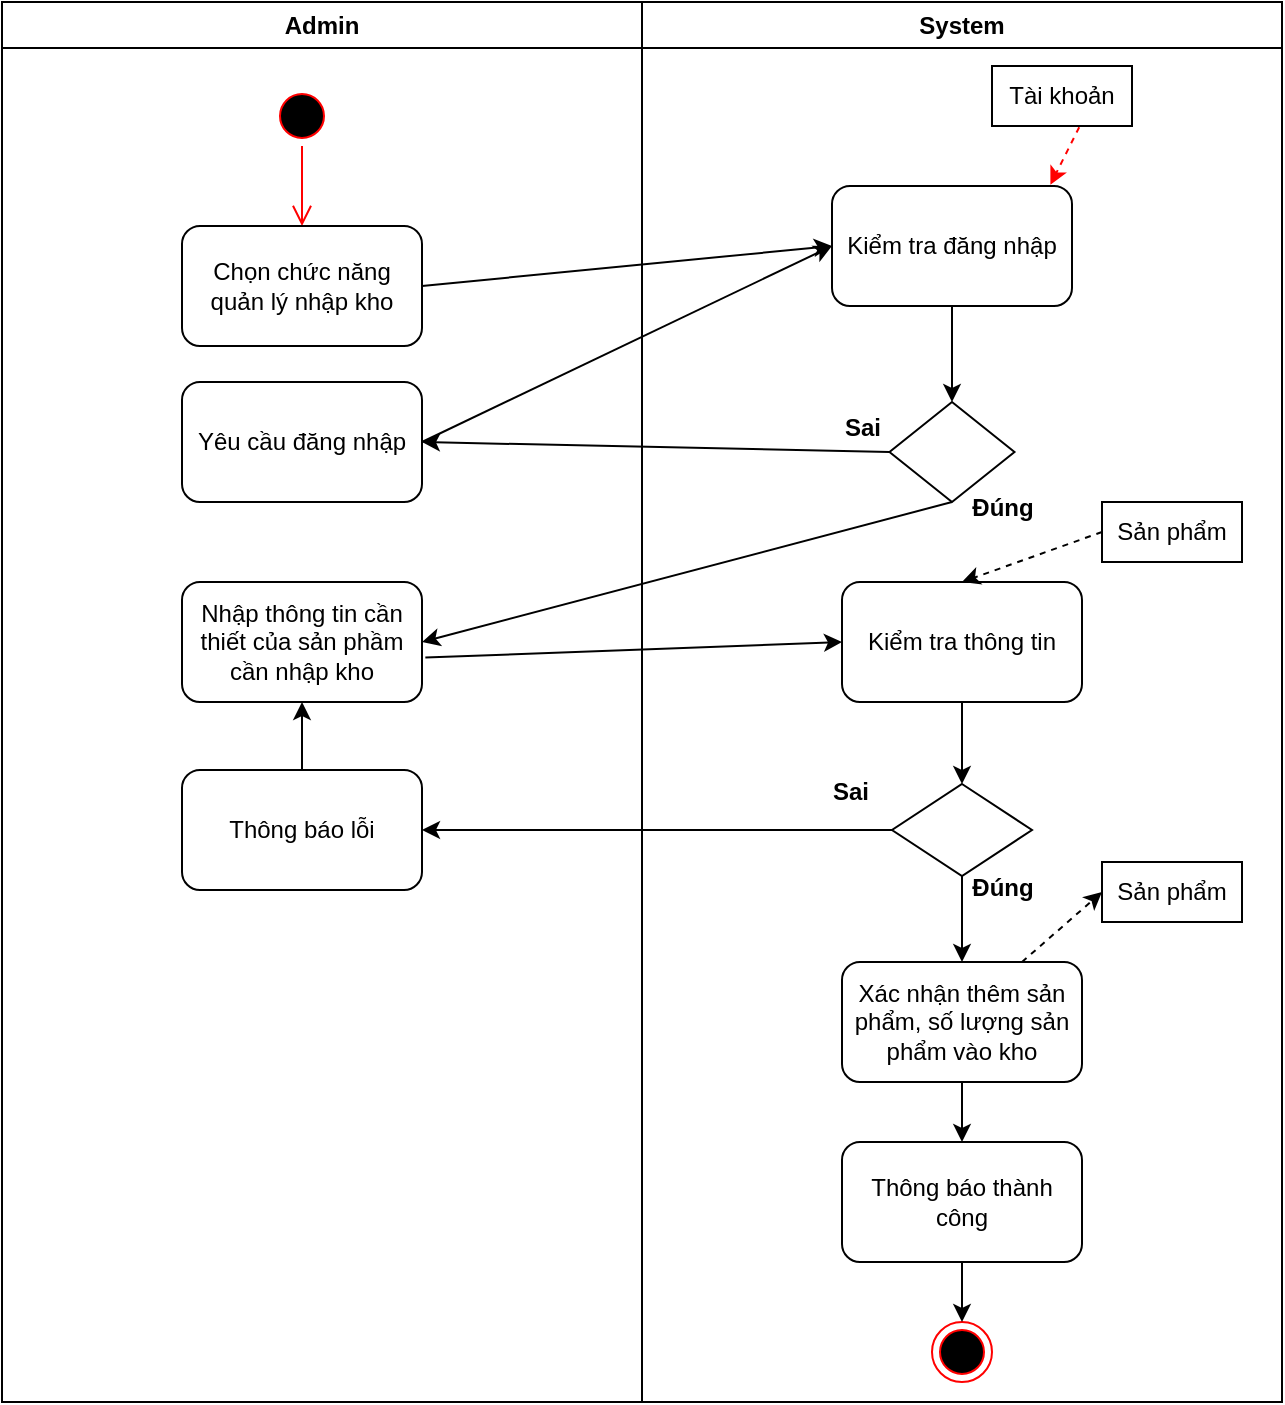 <mxfile version="26.0.16">
  <diagram name="Page-1" id="e7e014a7-5840-1c2e-5031-d8a46d1fe8dd">
    <mxGraphModel dx="974" dy="480" grid="1" gridSize="10" guides="1" tooltips="1" connect="1" arrows="1" fold="1" page="1" pageScale="1" pageWidth="1169" pageHeight="826" background="none" math="0" shadow="0">
      <root>
        <mxCell id="0" />
        <mxCell id="1" parent="0" />
        <mxCell id="KD5bHL5NGZbH28IwTcb_-41" value="Admin" style="swimlane;whiteSpace=wrap;fillColor=#FFFFFF;" parent="1" vertex="1">
          <mxGeometry x="170" y="80" width="320" height="700" as="geometry" />
        </mxCell>
        <mxCell id="KD5bHL5NGZbH28IwTcb_-42" value="" style="ellipse;shape=startState;fillColor=#000000;strokeColor=#ff0000;" parent="KD5bHL5NGZbH28IwTcb_-41" vertex="1">
          <mxGeometry x="135" y="42" width="30" height="30" as="geometry" />
        </mxCell>
        <mxCell id="KD5bHL5NGZbH28IwTcb_-43" value="" style="edgeStyle=elbowEdgeStyle;elbow=vertical;verticalAlign=bottom;endArrow=open;endSize=8;strokeColor=#FF0000;endFill=1;rounded=0;entryX=0.5;entryY=0;entryDx=0;entryDy=0;exitX=0.5;exitY=1;exitDx=0;exitDy=0;" parent="KD5bHL5NGZbH28IwTcb_-41" source="KD5bHL5NGZbH28IwTcb_-42" target="KD5bHL5NGZbH28IwTcb_-44" edge="1">
          <mxGeometry x="100" y="40" as="geometry">
            <mxPoint x="114.5" y="110" as="targetPoint" />
            <mxPoint x="115.5" y="72" as="sourcePoint" />
            <Array as="points">
              <mxPoint x="95" y="98" />
            </Array>
          </mxGeometry>
        </mxCell>
        <mxCell id="KD5bHL5NGZbH28IwTcb_-44" value="Chọn chức năng quản lý nhập kho" style="rounded=1;whiteSpace=wrap;html=1;" parent="KD5bHL5NGZbH28IwTcb_-41" vertex="1">
          <mxGeometry x="90" y="112" width="120" height="60" as="geometry" />
        </mxCell>
        <mxCell id="KD5bHL5NGZbH28IwTcb_-45" value="Yêu cầu đăng nhập" style="rounded=1;whiteSpace=wrap;html=1;" parent="KD5bHL5NGZbH28IwTcb_-41" vertex="1">
          <mxGeometry x="90" y="190" width="120" height="60" as="geometry" />
        </mxCell>
        <mxCell id="KD5bHL5NGZbH28IwTcb_-59" value="Nhập thông tin cần thiết của sản phầm cần nhập kho" style="rounded=1;whiteSpace=wrap;html=1;" parent="KD5bHL5NGZbH28IwTcb_-41" vertex="1">
          <mxGeometry x="90" y="290" width="120" height="60" as="geometry" />
        </mxCell>
        <mxCell id="wGlfglHbMw9s5EvdhsTP-2" value="Thông báo lỗi" style="rounded=1;whiteSpace=wrap;html=1;" parent="KD5bHL5NGZbH28IwTcb_-41" vertex="1">
          <mxGeometry x="90" y="384" width="120" height="60" as="geometry" />
        </mxCell>
        <mxCell id="lyvU9AnMyv63UgWdk_dj-11" value="" style="endArrow=classic;html=1;rounded=0;fontFamily=Helvetica;fontSize=12;fontColor=default;fontStyle=1;entryX=0.5;entryY=1;entryDx=0;entryDy=0;exitX=0.5;exitY=0;exitDx=0;exitDy=0;" edge="1" parent="KD5bHL5NGZbH28IwTcb_-41" source="wGlfglHbMw9s5EvdhsTP-2" target="KD5bHL5NGZbH28IwTcb_-59">
          <mxGeometry width="50" height="50" relative="1" as="geometry">
            <mxPoint x="70" y="430" as="sourcePoint" />
            <mxPoint x="120" y="380" as="targetPoint" />
          </mxGeometry>
        </mxCell>
        <mxCell id="KD5bHL5NGZbH28IwTcb_-69" value="System" style="swimlane;whiteSpace=wrap;startSize=23;" parent="1" vertex="1">
          <mxGeometry x="490" y="80" width="320" height="700" as="geometry" />
        </mxCell>
        <mxCell id="KD5bHL5NGZbH28IwTcb_-71" value="Kiểm tra đăng nhập" style="rounded=1;whiteSpace=wrap;html=1;" parent="KD5bHL5NGZbH28IwTcb_-69" vertex="1">
          <mxGeometry x="95" y="92" width="120" height="60" as="geometry" />
        </mxCell>
        <mxCell id="KD5bHL5NGZbH28IwTcb_-73" value="" style="endArrow=classic;html=1;rounded=0;dashed=1;entryX=0.91;entryY=-0.01;entryDx=0;entryDy=0;entryPerimeter=0;exitX=0.623;exitY=1.02;exitDx=0;exitDy=0;exitPerimeter=0;fillColor=#d80073;strokeColor=light-dark(#ff0000, #FFA9E0);" parent="KD5bHL5NGZbH28IwTcb_-69" source="KD5bHL5NGZbH28IwTcb_-74" target="KD5bHL5NGZbH28IwTcb_-71" edge="1">
          <mxGeometry width="50" height="50" relative="1" as="geometry">
            <mxPoint x="215" y="62" as="sourcePoint" />
            <mxPoint x="210" y="32" as="targetPoint" />
          </mxGeometry>
        </mxCell>
        <mxCell id="KD5bHL5NGZbH28IwTcb_-74" value="Tài khoản" style="rounded=0;whiteSpace=wrap;html=1;" parent="KD5bHL5NGZbH28IwTcb_-69" vertex="1">
          <mxGeometry x="175" y="32" width="70" height="30" as="geometry" />
        </mxCell>
        <mxCell id="KD5bHL5NGZbH28IwTcb_-76" value="Kiểm tra thông tin" style="rounded=1;whiteSpace=wrap;html=1;" parent="KD5bHL5NGZbH28IwTcb_-69" vertex="1">
          <mxGeometry x="100" y="290" width="120" height="60" as="geometry" />
        </mxCell>
        <mxCell id="KD5bHL5NGZbH28IwTcb_-78" value="Sản phẩm" style="rounded=0;whiteSpace=wrap;html=1;" parent="KD5bHL5NGZbH28IwTcb_-69" vertex="1">
          <mxGeometry x="230" y="250" width="70" height="30" as="geometry" />
        </mxCell>
        <mxCell id="KD5bHL5NGZbH28IwTcb_-60" value="Xác nhận thêm sản phẩm, số lượng sản phẩm vào kho" style="rounded=1;whiteSpace=wrap;html=1;" parent="KD5bHL5NGZbH28IwTcb_-69" vertex="1">
          <mxGeometry x="100" y="480" width="120" height="60" as="geometry" />
        </mxCell>
        <mxCell id="wGlfglHbMw9s5EvdhsTP-4" value="Thông báo thành công" style="rounded=1;whiteSpace=wrap;html=1;" parent="KD5bHL5NGZbH28IwTcb_-69" vertex="1">
          <mxGeometry x="100" y="570" width="120" height="60" as="geometry" />
        </mxCell>
        <mxCell id="KD5bHL5NGZbH28IwTcb_-67" value="" style="ellipse;html=1;shape=endState;fillColor=#000000;strokeColor=#ff0000;" parent="KD5bHL5NGZbH28IwTcb_-69" vertex="1">
          <mxGeometry x="145" y="660" width="30" height="30" as="geometry" />
        </mxCell>
        <mxCell id="wGlfglHbMw9s5EvdhsTP-7" value="Sản phẩm" style="rounded=0;whiteSpace=wrap;html=1;" parent="KD5bHL5NGZbH28IwTcb_-69" vertex="1">
          <mxGeometry x="230" y="430" width="70" height="30" as="geometry" />
        </mxCell>
        <mxCell id="lyvU9AnMyv63UgWdk_dj-3" value="" style="endArrow=classic;html=1;rounded=0;fontFamily=Helvetica;fontSize=12;fontColor=default;fontStyle=1;entryX=0.5;entryY=0;entryDx=0;entryDy=0;exitX=0.5;exitY=1;exitDx=0;exitDy=0;" edge="1" parent="KD5bHL5NGZbH28IwTcb_-69" source="KD5bHL5NGZbH28IwTcb_-71" target="lyvU9AnMyv63UgWdk_dj-4">
          <mxGeometry width="50" height="50" relative="1" as="geometry">
            <mxPoint x="40" y="220" as="sourcePoint" />
            <mxPoint x="155" y="212" as="targetPoint" />
          </mxGeometry>
        </mxCell>
        <mxCell id="lyvU9AnMyv63UgWdk_dj-4" value="" style="rhombus;whiteSpace=wrap;html=1;strokeColor=default;align=center;verticalAlign=middle;fontFamily=Helvetica;fontSize=12;fontColor=default;fontStyle=1;fillColor=#FFFFFF;" vertex="1" parent="KD5bHL5NGZbH28IwTcb_-69">
          <mxGeometry x="123.75" y="200" width="62.5" height="50" as="geometry" />
        </mxCell>
        <mxCell id="lyvU9AnMyv63UgWdk_dj-9" value="" style="html=1;labelBackgroundColor=#ffffff;startArrow=none;startFill=0;startSize=6;endArrow=classic;endFill=1;endSize=6;jettySize=auto;orthogonalLoop=1;strokeWidth=1;dashed=1;fontSize=14;rounded=0;fontFamily=Helvetica;fontColor=default;fontStyle=1;entryX=0.5;entryY=0;entryDx=0;entryDy=0;exitX=0;exitY=0.5;exitDx=0;exitDy=0;" edge="1" parent="KD5bHL5NGZbH28IwTcb_-69" source="KD5bHL5NGZbH28IwTcb_-78" target="KD5bHL5NGZbH28IwTcb_-76">
          <mxGeometry width="60" height="60" relative="1" as="geometry">
            <mxPoint x="250" y="380" as="sourcePoint" />
            <mxPoint x="310" y="320" as="targetPoint" />
          </mxGeometry>
        </mxCell>
        <mxCell id="lyvU9AnMyv63UgWdk_dj-13" value="Sai" style="text;html=1;align=center;verticalAlign=middle;resizable=0;points=[];autosize=1;strokeColor=none;fillColor=none;fontFamily=Helvetica;fontSize=12;fontColor=default;fontStyle=1;" vertex="1" parent="KD5bHL5NGZbH28IwTcb_-69">
          <mxGeometry x="83.75" y="380" width="40" height="30" as="geometry" />
        </mxCell>
        <mxCell id="lyvU9AnMyv63UgWdk_dj-14" value="" style="endArrow=classic;html=1;rounded=0;fontFamily=Helvetica;fontSize=12;fontColor=default;fontStyle=1;exitX=0.5;exitY=1;exitDx=0;exitDy=0;entryX=0.5;entryY=0;entryDx=0;entryDy=0;" edge="1" parent="KD5bHL5NGZbH28IwTcb_-69" source="KD5bHL5NGZbH28IwTcb_-76" target="lyvU9AnMyv63UgWdk_dj-15">
          <mxGeometry width="50" height="50" relative="1" as="geometry">
            <mxPoint x="240" y="410" as="sourcePoint" />
            <mxPoint x="200" y="370" as="targetPoint" />
          </mxGeometry>
        </mxCell>
        <mxCell id="lyvU9AnMyv63UgWdk_dj-15" value="" style="rhombus;whiteSpace=wrap;html=1;strokeColor=default;align=center;verticalAlign=middle;fontFamily=Helvetica;fontSize=12;fontColor=default;fontStyle=1;fillColor=#FFFFFF;" vertex="1" parent="KD5bHL5NGZbH28IwTcb_-69">
          <mxGeometry x="125" y="391" width="70" height="46" as="geometry" />
        </mxCell>
        <mxCell id="lyvU9AnMyv63UgWdk_dj-16" value="" style="html=1;labelBackgroundColor=#ffffff;startArrow=none;startFill=0;startSize=6;endArrow=classic;endFill=1;endSize=6;jettySize=auto;orthogonalLoop=1;strokeWidth=1;dashed=1;fontSize=14;rounded=0;fontFamily=Helvetica;fontColor=default;fontStyle=1;entryX=0;entryY=0.5;entryDx=0;entryDy=0;exitX=0.75;exitY=0;exitDx=0;exitDy=0;" edge="1" parent="KD5bHL5NGZbH28IwTcb_-69" source="KD5bHL5NGZbH28IwTcb_-60" target="wGlfglHbMw9s5EvdhsTP-7">
          <mxGeometry width="60" height="60" relative="1" as="geometry">
            <mxPoint x="230" y="470" as="sourcePoint" />
            <mxPoint x="220" y="525" as="targetPoint" />
          </mxGeometry>
        </mxCell>
        <mxCell id="lyvU9AnMyv63UgWdk_dj-17" value="" style="endArrow=classic;html=1;rounded=0;fontFamily=Helvetica;fontSize=12;fontColor=default;fontStyle=1;entryX=0.5;entryY=0;entryDx=0;entryDy=0;exitX=0.5;exitY=1;exitDx=0;exitDy=0;" edge="1" parent="KD5bHL5NGZbH28IwTcb_-69" source="lyvU9AnMyv63UgWdk_dj-15" target="KD5bHL5NGZbH28IwTcb_-60">
          <mxGeometry width="50" height="50" relative="1" as="geometry">
            <mxPoint x="50" y="510" as="sourcePoint" />
            <mxPoint x="100" y="460" as="targetPoint" />
          </mxGeometry>
        </mxCell>
        <mxCell id="lyvU9AnMyv63UgWdk_dj-19" value="" style="endArrow=classic;html=1;rounded=0;fontFamily=Helvetica;fontSize=12;fontColor=default;fontStyle=1;entryX=0.5;entryY=0;entryDx=0;entryDy=0;exitX=0.5;exitY=1;exitDx=0;exitDy=0;" edge="1" parent="KD5bHL5NGZbH28IwTcb_-69" source="KD5bHL5NGZbH28IwTcb_-60" target="wGlfglHbMw9s5EvdhsTP-4">
          <mxGeometry width="50" height="50" relative="1" as="geometry">
            <mxPoint x="-160" y="610" as="sourcePoint" />
            <mxPoint x="-110" y="560" as="targetPoint" />
          </mxGeometry>
        </mxCell>
        <mxCell id="lyvU9AnMyv63UgWdk_dj-20" value="" style="endArrow=classic;html=1;rounded=0;fontFamily=Helvetica;fontSize=12;fontColor=default;fontStyle=1;entryX=0.5;entryY=0;entryDx=0;entryDy=0;exitX=0.5;exitY=1;exitDx=0;exitDy=0;" edge="1" parent="KD5bHL5NGZbH28IwTcb_-69" source="wGlfglHbMw9s5EvdhsTP-4" target="KD5bHL5NGZbH28IwTcb_-67">
          <mxGeometry width="50" height="50" relative="1" as="geometry">
            <mxPoint x="230" y="680" as="sourcePoint" />
            <mxPoint x="280" y="630" as="targetPoint" />
          </mxGeometry>
        </mxCell>
        <mxCell id="lyvU9AnMyv63UgWdk_dj-1" value="" style="endArrow=classic;html=1;rounded=0;fontFamily=Helvetica;fontSize=12;fontColor=default;fontStyle=1;exitX=1;exitY=0.5;exitDx=0;exitDy=0;entryX=0;entryY=0.5;entryDx=0;entryDy=0;" edge="1" parent="1" source="KD5bHL5NGZbH28IwTcb_-44" target="KD5bHL5NGZbH28IwTcb_-71">
          <mxGeometry width="50" height="50" relative="1" as="geometry">
            <mxPoint x="410" y="230" as="sourcePoint" />
            <mxPoint x="460" y="180" as="targetPoint" />
          </mxGeometry>
        </mxCell>
        <mxCell id="lyvU9AnMyv63UgWdk_dj-2" value="" style="endArrow=classic;html=1;rounded=0;fontFamily=Helvetica;fontSize=12;fontColor=default;fontStyle=1;exitX=1;exitY=0.5;exitDx=0;exitDy=0;entryX=0;entryY=0.5;entryDx=0;entryDy=0;" edge="1" parent="1" source="KD5bHL5NGZbH28IwTcb_-45" target="KD5bHL5NGZbH28IwTcb_-71">
          <mxGeometry width="50" height="50" relative="1" as="geometry">
            <mxPoint x="410" y="300" as="sourcePoint" />
            <mxPoint x="460" y="250" as="targetPoint" />
          </mxGeometry>
        </mxCell>
        <mxCell id="lyvU9AnMyv63UgWdk_dj-5" value="" style="endArrow=classic;html=1;rounded=0;fontFamily=Helvetica;fontSize=12;fontColor=default;fontStyle=1;entryX=1;entryY=0.5;entryDx=0;entryDy=0;exitX=0;exitY=0.5;exitDx=0;exitDy=0;" edge="1" parent="1" source="lyvU9AnMyv63UgWdk_dj-4" target="KD5bHL5NGZbH28IwTcb_-45">
          <mxGeometry width="50" height="50" relative="1" as="geometry">
            <mxPoint x="410" y="370" as="sourcePoint" />
            <mxPoint x="460" y="320" as="targetPoint" />
          </mxGeometry>
        </mxCell>
        <mxCell id="lyvU9AnMyv63UgWdk_dj-6" value="" style="endArrow=classic;html=1;rounded=0;fontFamily=Helvetica;fontSize=12;fontColor=default;fontStyle=1;exitX=0.5;exitY=1;exitDx=0;exitDy=0;entryX=1;entryY=0.5;entryDx=0;entryDy=0;" edge="1" parent="1" source="lyvU9AnMyv63UgWdk_dj-4" target="KD5bHL5NGZbH28IwTcb_-59">
          <mxGeometry width="50" height="50" relative="1" as="geometry">
            <mxPoint x="410" y="370" as="sourcePoint" />
            <mxPoint x="460" y="320" as="targetPoint" />
          </mxGeometry>
        </mxCell>
        <mxCell id="lyvU9AnMyv63UgWdk_dj-7" value="Sai" style="text;html=1;align=center;verticalAlign=middle;resizable=0;points=[];autosize=1;strokeColor=none;fillColor=none;fontFamily=Helvetica;fontSize=12;fontColor=default;fontStyle=1;" vertex="1" parent="1">
          <mxGeometry x="580" y="278" width="40" height="30" as="geometry" />
        </mxCell>
        <mxCell id="lyvU9AnMyv63UgWdk_dj-8" value="Đúng" style="text;html=1;align=center;verticalAlign=middle;resizable=0;points=[];autosize=1;strokeColor=none;fillColor=none;fontFamily=Helvetica;fontSize=12;fontColor=default;fontStyle=1;" vertex="1" parent="1">
          <mxGeometry x="645" y="318" width="50" height="30" as="geometry" />
        </mxCell>
        <mxCell id="lyvU9AnMyv63UgWdk_dj-10" value="" style="endArrow=classic;html=1;rounded=0;fontFamily=Helvetica;fontSize=12;fontColor=default;fontStyle=1;entryX=0;entryY=0.5;entryDx=0;entryDy=0;exitX=1.014;exitY=0.63;exitDx=0;exitDy=0;exitPerimeter=0;" edge="1" parent="1" source="KD5bHL5NGZbH28IwTcb_-59" target="KD5bHL5NGZbH28IwTcb_-76">
          <mxGeometry width="50" height="50" relative="1" as="geometry">
            <mxPoint x="380" y="450" as="sourcePoint" />
            <mxPoint x="430" y="400" as="targetPoint" />
          </mxGeometry>
        </mxCell>
        <mxCell id="lyvU9AnMyv63UgWdk_dj-12" value="" style="endArrow=classic;html=1;rounded=0;fontFamily=Helvetica;fontSize=12;fontColor=default;fontStyle=1;entryX=1;entryY=0.5;entryDx=0;entryDy=0;exitX=0;exitY=0.5;exitDx=0;exitDy=0;" edge="1" parent="1" source="lyvU9AnMyv63UgWdk_dj-15" target="wGlfglHbMw9s5EvdhsTP-2">
          <mxGeometry width="50" height="50" relative="1" as="geometry">
            <mxPoint x="610" y="494" as="sourcePoint" />
            <mxPoint x="400" y="560" as="targetPoint" />
          </mxGeometry>
        </mxCell>
        <mxCell id="lyvU9AnMyv63UgWdk_dj-18" value="Đúng" style="text;html=1;align=center;verticalAlign=middle;resizable=0;points=[];autosize=1;strokeColor=none;fillColor=none;fontFamily=Helvetica;fontSize=12;fontColor=default;fontStyle=1;" vertex="1" parent="1">
          <mxGeometry x="645" y="508" width="50" height="30" as="geometry" />
        </mxCell>
      </root>
    </mxGraphModel>
  </diagram>
</mxfile>
